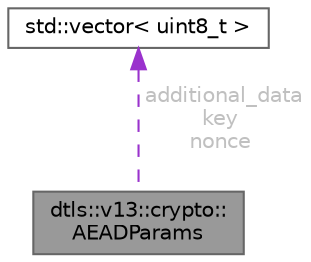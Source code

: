 digraph "dtls::v13::crypto::AEADParams"
{
 // LATEX_PDF_SIZE
  bgcolor="transparent";
  edge [fontname=Helvetica,fontsize=10,labelfontname=Helvetica,labelfontsize=10];
  node [fontname=Helvetica,fontsize=10,shape=box,height=0.2,width=0.4];
  Node1 [id="Node000001",label="dtls::v13::crypto::\lAEADParams",height=0.2,width=0.4,color="gray40", fillcolor="grey60", style="filled", fontcolor="black",tooltip="AEAD encryption/decryption parameters."];
  Node2 -> Node1 [id="edge1_Node000001_Node000002",dir="back",color="darkorchid3",style="dashed",tooltip=" ",label=" additional_data\nkey\nnonce",fontcolor="grey" ];
  Node2 [id="Node000002",label="std::vector\< uint8_t \>",height=0.2,width=0.4,color="gray40", fillcolor="white", style="filled",tooltip=" "];
}
